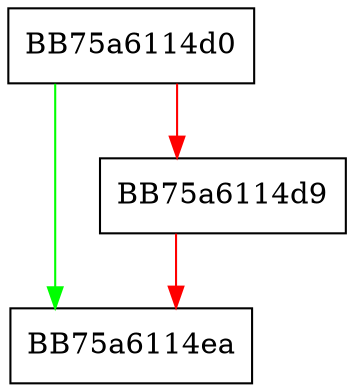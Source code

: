 digraph _Delete_this {
  node [shape="box"];
  graph [splines=ortho];
  BB75a6114d0 -> BB75a6114ea [color="green"];
  BB75a6114d0 -> BB75a6114d9 [color="red"];
  BB75a6114d9 -> BB75a6114ea [color="red"];
}